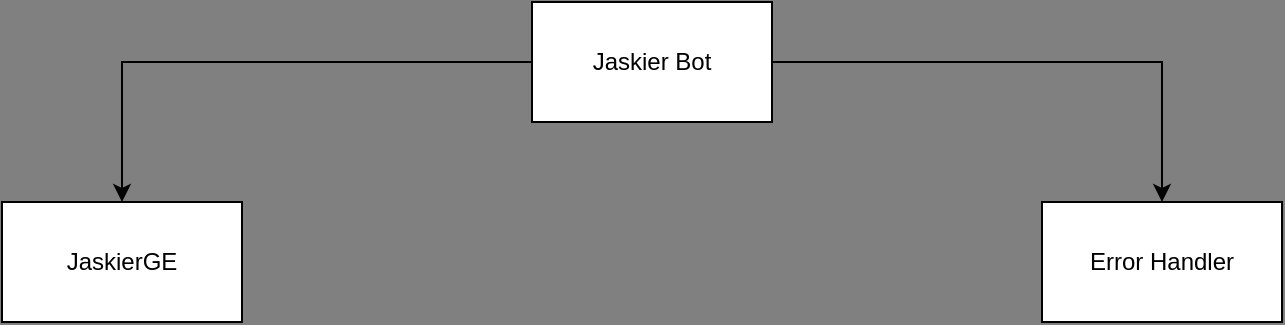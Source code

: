 <mxfile version="20.8.20" type="device"><diagram name="Page-1" id="JDdcAgTbFjQLy8eMwsJ8"><mxGraphModel dx="1050" dy="550" grid="1" gridSize="10" guides="1" tooltips="1" connect="1" arrows="1" fold="1" page="1" pageScale="1" pageWidth="850" pageHeight="1100" background="#808080" math="0" shadow="0"><root><mxCell id="0"/><mxCell id="1" parent="0"/><mxCell id="70NfuDqM8Z5asgZGZ6O3-6" style="edgeStyle=orthogonalEdgeStyle;rounded=0;orthogonalLoop=1;jettySize=auto;html=1;entryX=0.5;entryY=0;entryDx=0;entryDy=0;" edge="1" parent="1" source="70NfuDqM8Z5asgZGZ6O3-1" target="70NfuDqM8Z5asgZGZ6O3-3"><mxGeometry relative="1" as="geometry"/></mxCell><mxCell id="70NfuDqM8Z5asgZGZ6O3-7" style="edgeStyle=orthogonalEdgeStyle;rounded=0;orthogonalLoop=1;jettySize=auto;html=1;entryX=0.5;entryY=0;entryDx=0;entryDy=0;" edge="1" parent="1" source="70NfuDqM8Z5asgZGZ6O3-1" target="70NfuDqM8Z5asgZGZ6O3-2"><mxGeometry relative="1" as="geometry"/></mxCell><mxCell id="70NfuDqM8Z5asgZGZ6O3-1" value="Jaskier Bot" style="rounded=0;whiteSpace=wrap;html=1;" vertex="1" parent="1"><mxGeometry x="365" y="20" width="120" height="60" as="geometry"/></mxCell><mxCell id="70NfuDqM8Z5asgZGZ6O3-2" value="JaskierGE" style="rounded=0;whiteSpace=wrap;html=1;" vertex="1" parent="1"><mxGeometry x="100" y="120" width="120" height="60" as="geometry"/></mxCell><mxCell id="70NfuDqM8Z5asgZGZ6O3-3" value="Error Handler" style="rounded=0;whiteSpace=wrap;html=1;" vertex="1" parent="1"><mxGeometry x="620" y="120" width="120" height="60" as="geometry"/></mxCell></root></mxGraphModel></diagram></mxfile>